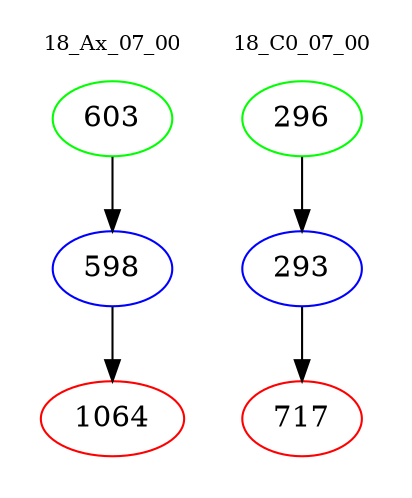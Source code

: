 digraph{
subgraph cluster_0 {
color = white
label = "18_Ax_07_00";
fontsize=10;
T0_603 [label="603", color="green"]
T0_603 -> T0_598 [color="black"]
T0_598 [label="598", color="blue"]
T0_598 -> T0_1064 [color="black"]
T0_1064 [label="1064", color="red"]
}
subgraph cluster_1 {
color = white
label = "18_C0_07_00";
fontsize=10;
T1_296 [label="296", color="green"]
T1_296 -> T1_293 [color="black"]
T1_293 [label="293", color="blue"]
T1_293 -> T1_717 [color="black"]
T1_717 [label="717", color="red"]
}
}
